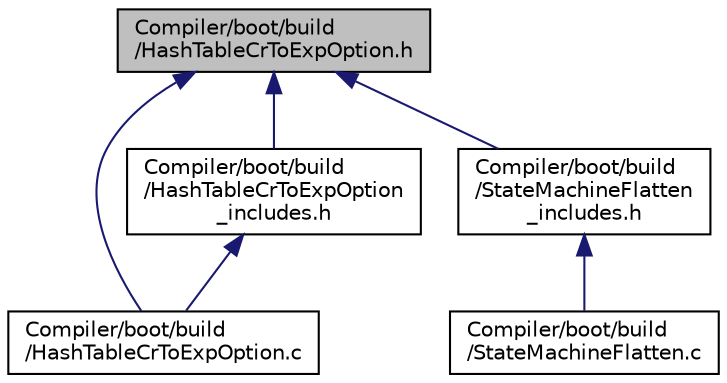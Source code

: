 digraph "Compiler/boot/build/HashTableCrToExpOption.h"
{
  edge [fontname="Helvetica",fontsize="10",labelfontname="Helvetica",labelfontsize="10"];
  node [fontname="Helvetica",fontsize="10",shape=record];
  Node6 [label="Compiler/boot/build\l/HashTableCrToExpOption.h",height=0.2,width=0.4,color="black", fillcolor="grey75", style="filled", fontcolor="black"];
  Node6 -> Node7 [dir="back",color="midnightblue",fontsize="10",style="solid",fontname="Helvetica"];
  Node7 [label="Compiler/boot/build\l/HashTableCrToExpOption.c",height=0.2,width=0.4,color="black", fillcolor="white", style="filled",URL="$da/de1/_hash_table_cr_to_exp_option_8c.html"];
  Node6 -> Node8 [dir="back",color="midnightblue",fontsize="10",style="solid",fontname="Helvetica"];
  Node8 [label="Compiler/boot/build\l/HashTableCrToExpOption\l_includes.h",height=0.2,width=0.4,color="black", fillcolor="white", style="filled",URL="$d9/d91/_hash_table_cr_to_exp_option__includes_8h.html"];
  Node8 -> Node7 [dir="back",color="midnightblue",fontsize="10",style="solid",fontname="Helvetica"];
  Node6 -> Node9 [dir="back",color="midnightblue",fontsize="10",style="solid",fontname="Helvetica"];
  Node9 [label="Compiler/boot/build\l/StateMachineFlatten\l_includes.h",height=0.2,width=0.4,color="black", fillcolor="white", style="filled",URL="$d7/d5c/_state_machine_flatten__includes_8h.html"];
  Node9 -> Node10 [dir="back",color="midnightblue",fontsize="10",style="solid",fontname="Helvetica"];
  Node10 [label="Compiler/boot/build\l/StateMachineFlatten.c",height=0.2,width=0.4,color="black", fillcolor="white", style="filled",URL="$d7/df0/_state_machine_flatten_8c.html"];
}

